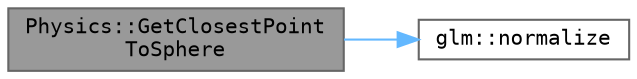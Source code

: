 digraph "Physics::GetClosestPointToSphere"
{
 // LATEX_PDF_SIZE
  bgcolor="transparent";
  edge [fontname=Terminal,fontsize=10,labelfontname=Helvetica,labelfontsize=10];
  node [fontname=Terminal,fontsize=10,shape=box,height=0.2,width=0.4];
  rankdir="LR";
  Node1 [label="Physics::GetClosestPoint\lToSphere",height=0.2,width=0.4,color="gray40", fillcolor="grey60", style="filled", fontcolor="black",tooltip="Gets a point within a sphere that is closest to target point"];
  Node1 -> Node2 [color="steelblue1",style="solid"];
  Node2 [label="glm::normalize",height=0.2,width=0.4,color="grey40", fillcolor="white", style="filled",URL="$group__core__func__geometric.html#ga5c6c1379961d4589035a390856f2d66c",tooltip=" "];
}

